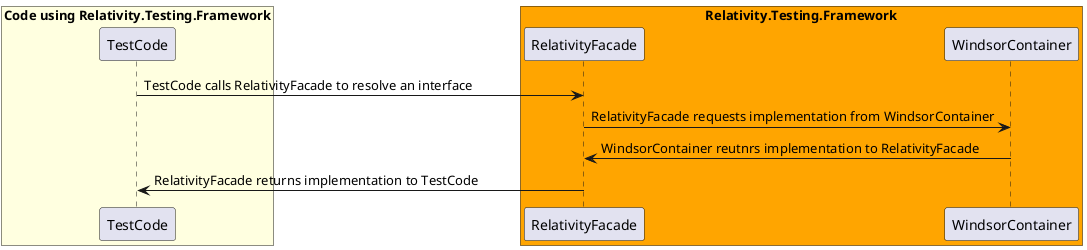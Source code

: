 @startuml Relativity.Testing.Framework RegisteredServices Sequence Diagram

box "Code using Relativity.Testing.Framework" #LightYellow
participant "TestCode"
end box

box "Relativity.Testing.Framework" #Orange
participant "RelativityFacade"
participant "WindsorContainer"
end box

"TestCode" -> "RelativityFacade" : TestCode calls RelativityFacade to resolve an interface
"RelativityFacade" -> "WindsorContainer" : RelativityFacade requests implementation from WindsorContainer
"WindsorContainer" -> "RelativityFacade" : WindsorContainer reutnrs implementation to RelativityFacade
"RelativityFacade" -> "TestCode" : RelativityFacade returns implementation to TestCode

@enduml
